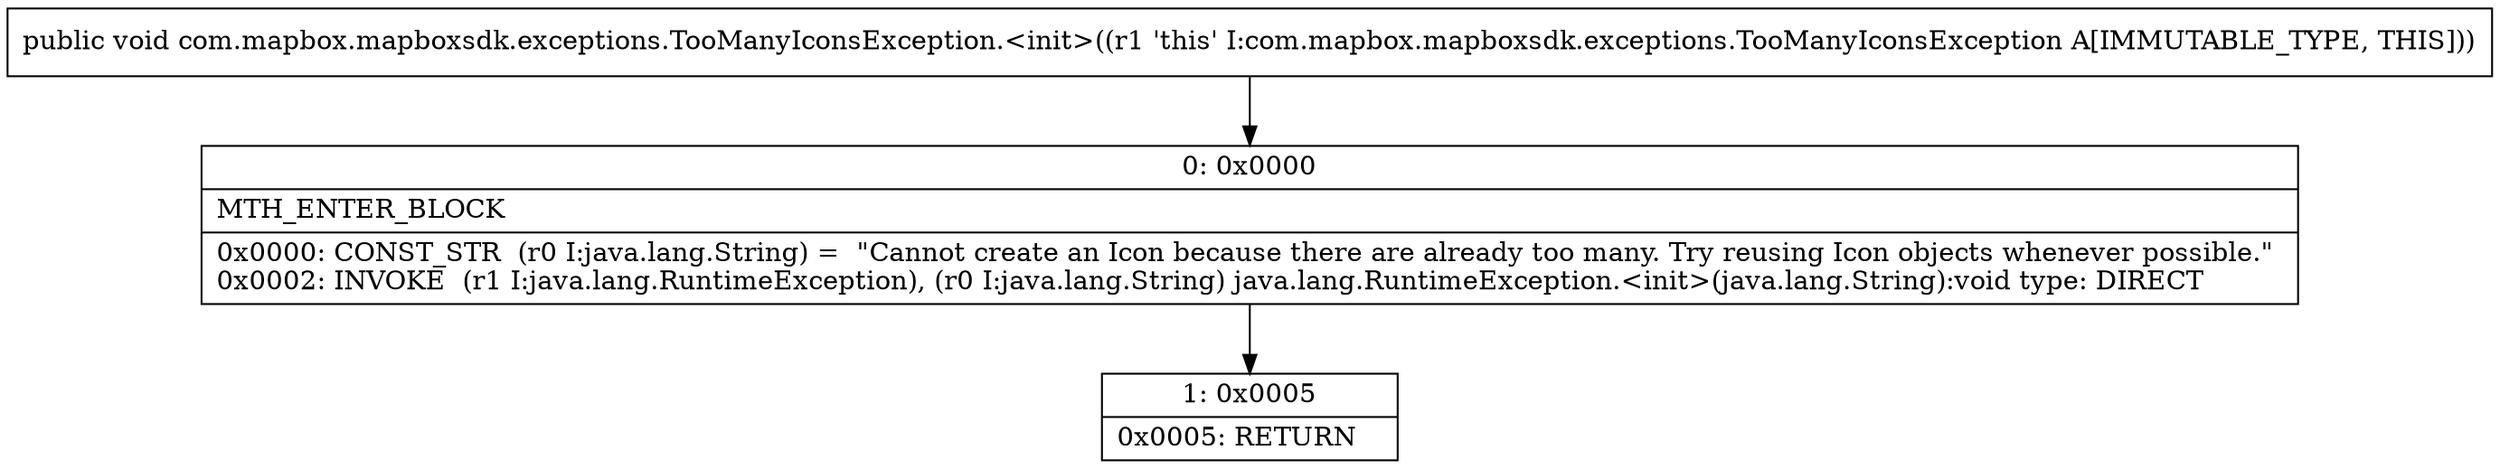 digraph "CFG forcom.mapbox.mapboxsdk.exceptions.TooManyIconsException.\<init\>()V" {
Node_0 [shape=record,label="{0\:\ 0x0000|MTH_ENTER_BLOCK\l|0x0000: CONST_STR  (r0 I:java.lang.String) =  \"Cannot create an Icon because there are already too many. Try reusing Icon objects whenever possible.\" \l0x0002: INVOKE  (r1 I:java.lang.RuntimeException), (r0 I:java.lang.String) java.lang.RuntimeException.\<init\>(java.lang.String):void type: DIRECT \l}"];
Node_1 [shape=record,label="{1\:\ 0x0005|0x0005: RETURN   \l}"];
MethodNode[shape=record,label="{public void com.mapbox.mapboxsdk.exceptions.TooManyIconsException.\<init\>((r1 'this' I:com.mapbox.mapboxsdk.exceptions.TooManyIconsException A[IMMUTABLE_TYPE, THIS])) }"];
MethodNode -> Node_0;
Node_0 -> Node_1;
}

